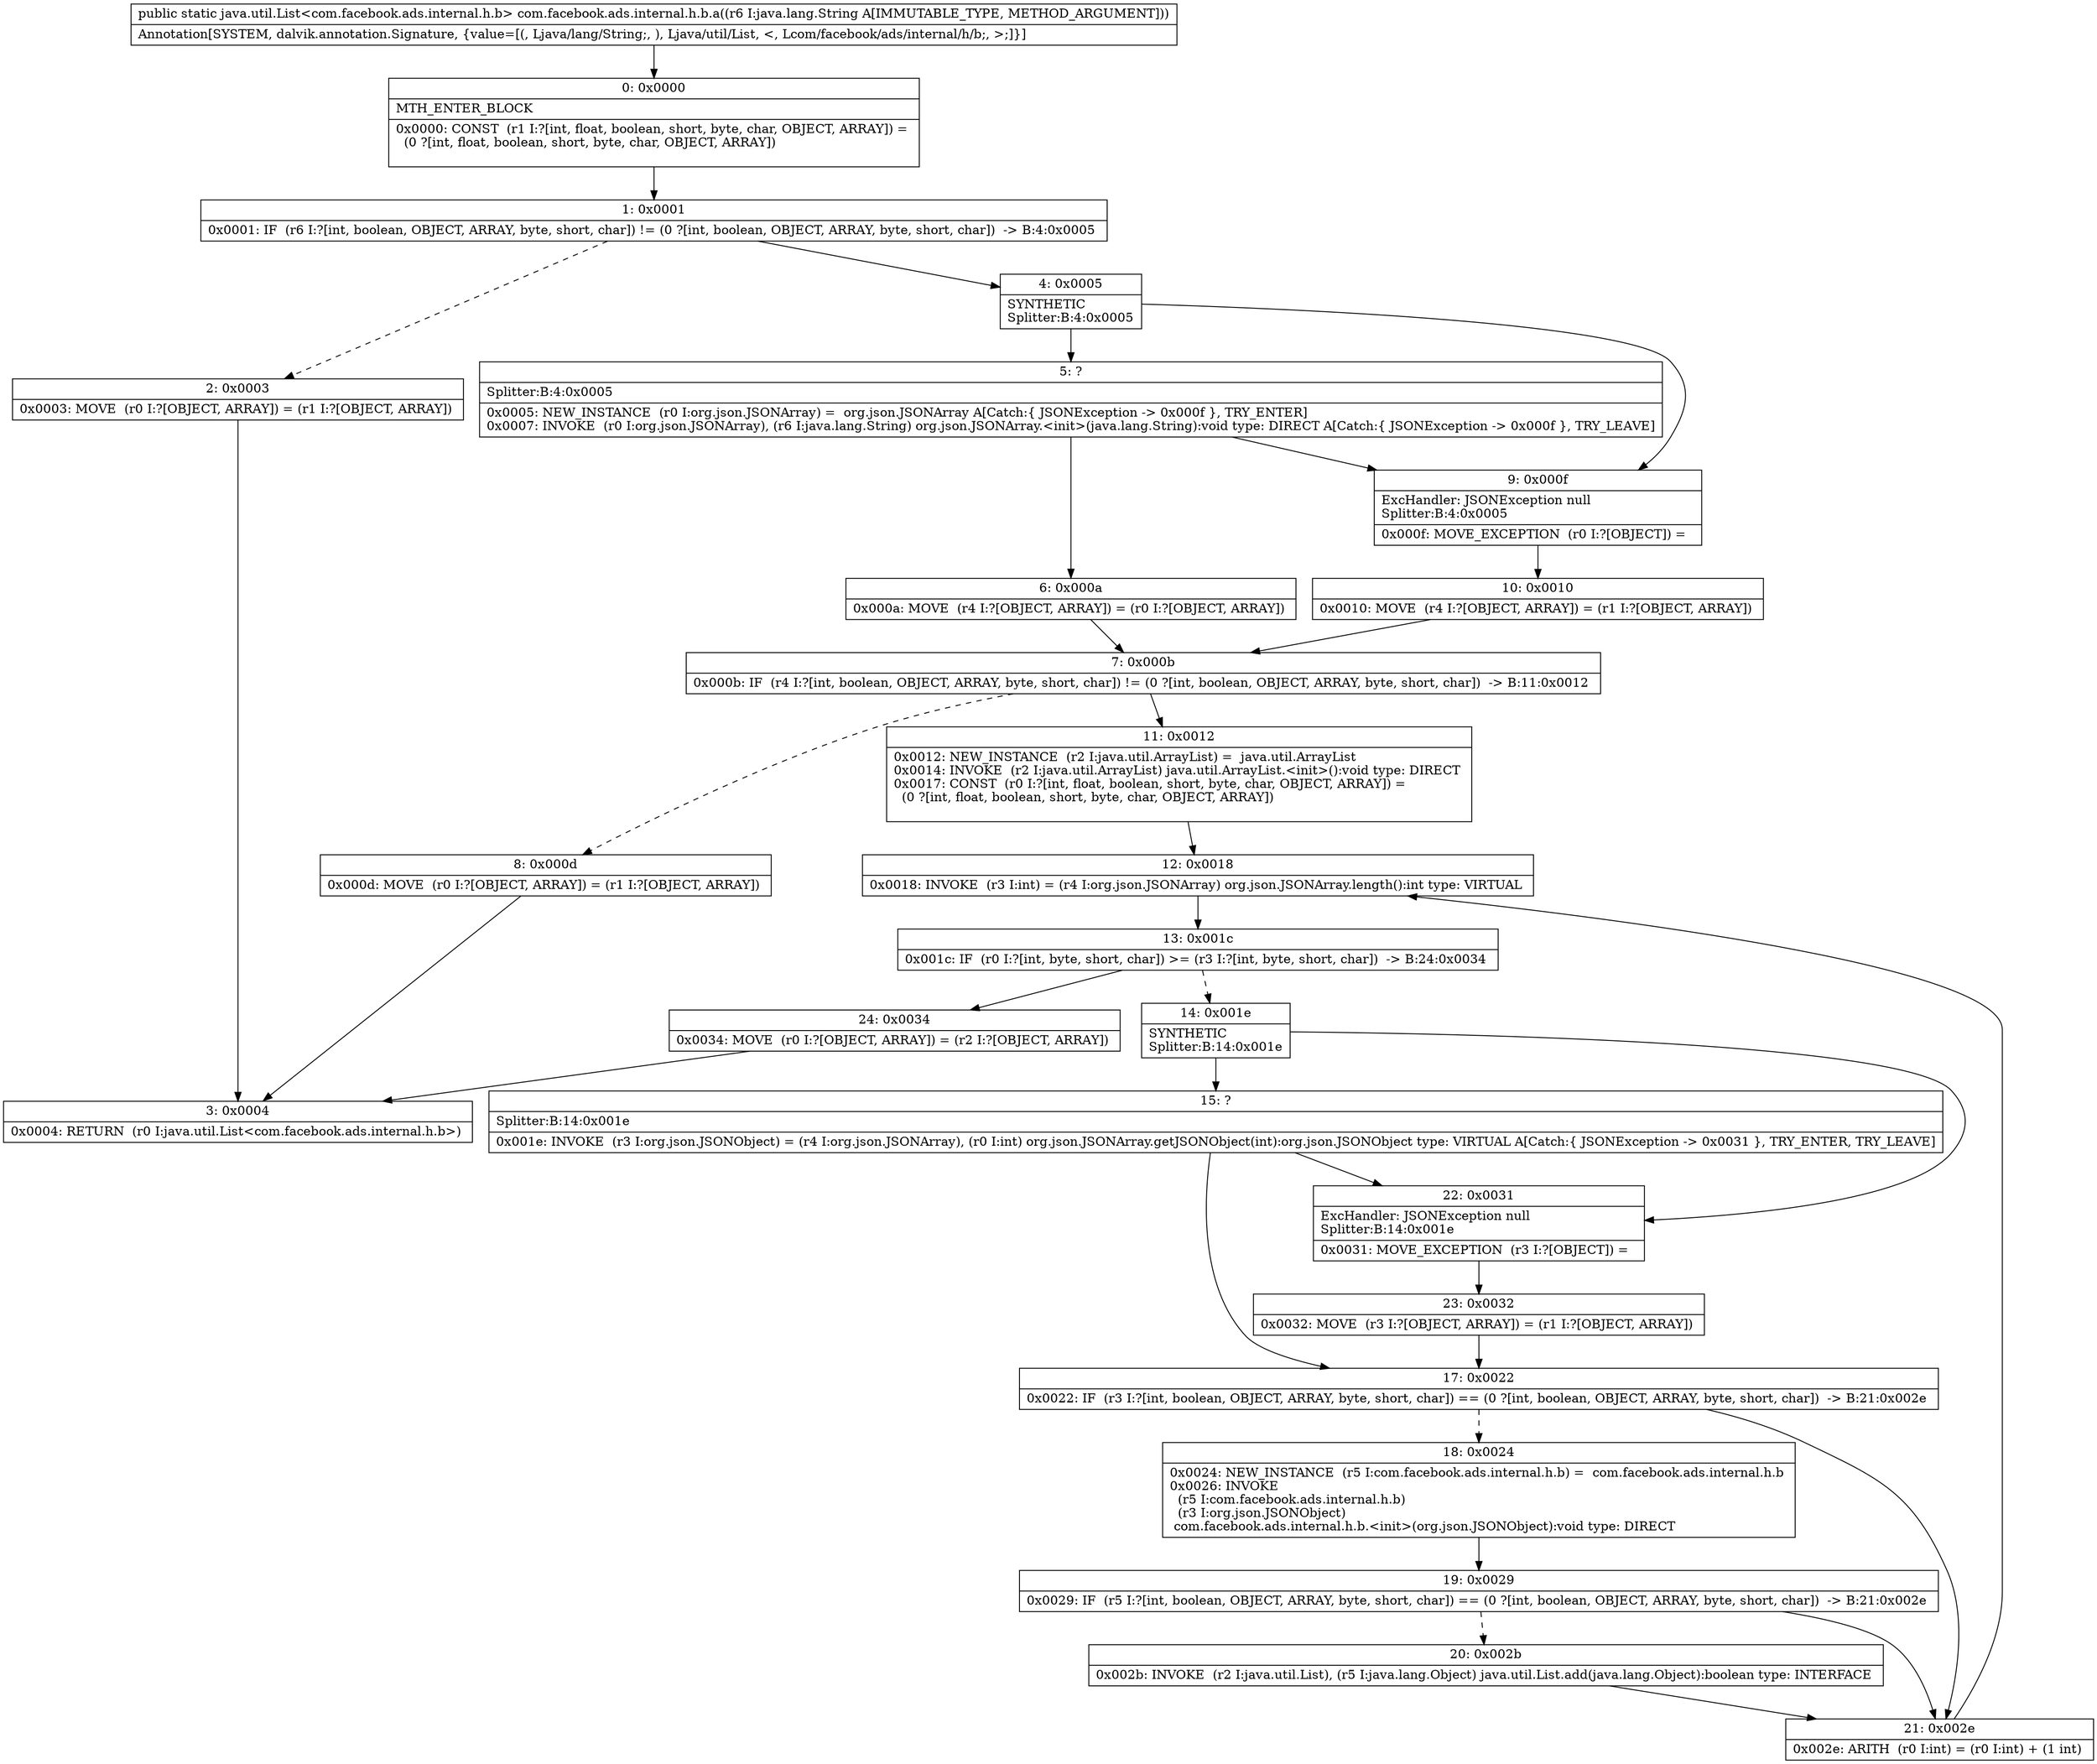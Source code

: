 digraph "CFG forcom.facebook.ads.internal.h.b.a(Ljava\/lang\/String;)Ljava\/util\/List;" {
Node_0 [shape=record,label="{0\:\ 0x0000|MTH_ENTER_BLOCK\l|0x0000: CONST  (r1 I:?[int, float, boolean, short, byte, char, OBJECT, ARRAY]) = \l  (0 ?[int, float, boolean, short, byte, char, OBJECT, ARRAY])\l \l}"];
Node_1 [shape=record,label="{1\:\ 0x0001|0x0001: IF  (r6 I:?[int, boolean, OBJECT, ARRAY, byte, short, char]) != (0 ?[int, boolean, OBJECT, ARRAY, byte, short, char])  \-\> B:4:0x0005 \l}"];
Node_2 [shape=record,label="{2\:\ 0x0003|0x0003: MOVE  (r0 I:?[OBJECT, ARRAY]) = (r1 I:?[OBJECT, ARRAY]) \l}"];
Node_3 [shape=record,label="{3\:\ 0x0004|0x0004: RETURN  (r0 I:java.util.List\<com.facebook.ads.internal.h.b\>) \l}"];
Node_4 [shape=record,label="{4\:\ 0x0005|SYNTHETIC\lSplitter:B:4:0x0005\l}"];
Node_5 [shape=record,label="{5\:\ ?|Splitter:B:4:0x0005\l|0x0005: NEW_INSTANCE  (r0 I:org.json.JSONArray) =  org.json.JSONArray A[Catch:\{ JSONException \-\> 0x000f \}, TRY_ENTER]\l0x0007: INVOKE  (r0 I:org.json.JSONArray), (r6 I:java.lang.String) org.json.JSONArray.\<init\>(java.lang.String):void type: DIRECT A[Catch:\{ JSONException \-\> 0x000f \}, TRY_LEAVE]\l}"];
Node_6 [shape=record,label="{6\:\ 0x000a|0x000a: MOVE  (r4 I:?[OBJECT, ARRAY]) = (r0 I:?[OBJECT, ARRAY]) \l}"];
Node_7 [shape=record,label="{7\:\ 0x000b|0x000b: IF  (r4 I:?[int, boolean, OBJECT, ARRAY, byte, short, char]) != (0 ?[int, boolean, OBJECT, ARRAY, byte, short, char])  \-\> B:11:0x0012 \l}"];
Node_8 [shape=record,label="{8\:\ 0x000d|0x000d: MOVE  (r0 I:?[OBJECT, ARRAY]) = (r1 I:?[OBJECT, ARRAY]) \l}"];
Node_9 [shape=record,label="{9\:\ 0x000f|ExcHandler: JSONException null\lSplitter:B:4:0x0005\l|0x000f: MOVE_EXCEPTION  (r0 I:?[OBJECT]) =  \l}"];
Node_10 [shape=record,label="{10\:\ 0x0010|0x0010: MOVE  (r4 I:?[OBJECT, ARRAY]) = (r1 I:?[OBJECT, ARRAY]) \l}"];
Node_11 [shape=record,label="{11\:\ 0x0012|0x0012: NEW_INSTANCE  (r2 I:java.util.ArrayList) =  java.util.ArrayList \l0x0014: INVOKE  (r2 I:java.util.ArrayList) java.util.ArrayList.\<init\>():void type: DIRECT \l0x0017: CONST  (r0 I:?[int, float, boolean, short, byte, char, OBJECT, ARRAY]) = \l  (0 ?[int, float, boolean, short, byte, char, OBJECT, ARRAY])\l \l}"];
Node_12 [shape=record,label="{12\:\ 0x0018|0x0018: INVOKE  (r3 I:int) = (r4 I:org.json.JSONArray) org.json.JSONArray.length():int type: VIRTUAL \l}"];
Node_13 [shape=record,label="{13\:\ 0x001c|0x001c: IF  (r0 I:?[int, byte, short, char]) \>= (r3 I:?[int, byte, short, char])  \-\> B:24:0x0034 \l}"];
Node_14 [shape=record,label="{14\:\ 0x001e|SYNTHETIC\lSplitter:B:14:0x001e\l}"];
Node_15 [shape=record,label="{15\:\ ?|Splitter:B:14:0x001e\l|0x001e: INVOKE  (r3 I:org.json.JSONObject) = (r4 I:org.json.JSONArray), (r0 I:int) org.json.JSONArray.getJSONObject(int):org.json.JSONObject type: VIRTUAL A[Catch:\{ JSONException \-\> 0x0031 \}, TRY_ENTER, TRY_LEAVE]\l}"];
Node_17 [shape=record,label="{17\:\ 0x0022|0x0022: IF  (r3 I:?[int, boolean, OBJECT, ARRAY, byte, short, char]) == (0 ?[int, boolean, OBJECT, ARRAY, byte, short, char])  \-\> B:21:0x002e \l}"];
Node_18 [shape=record,label="{18\:\ 0x0024|0x0024: NEW_INSTANCE  (r5 I:com.facebook.ads.internal.h.b) =  com.facebook.ads.internal.h.b \l0x0026: INVOKE  \l  (r5 I:com.facebook.ads.internal.h.b)\l  (r3 I:org.json.JSONObject)\l com.facebook.ads.internal.h.b.\<init\>(org.json.JSONObject):void type: DIRECT \l}"];
Node_19 [shape=record,label="{19\:\ 0x0029|0x0029: IF  (r5 I:?[int, boolean, OBJECT, ARRAY, byte, short, char]) == (0 ?[int, boolean, OBJECT, ARRAY, byte, short, char])  \-\> B:21:0x002e \l}"];
Node_20 [shape=record,label="{20\:\ 0x002b|0x002b: INVOKE  (r2 I:java.util.List), (r5 I:java.lang.Object) java.util.List.add(java.lang.Object):boolean type: INTERFACE \l}"];
Node_21 [shape=record,label="{21\:\ 0x002e|0x002e: ARITH  (r0 I:int) = (r0 I:int) + (1 int) \l}"];
Node_22 [shape=record,label="{22\:\ 0x0031|ExcHandler: JSONException null\lSplitter:B:14:0x001e\l|0x0031: MOVE_EXCEPTION  (r3 I:?[OBJECT]) =  \l}"];
Node_23 [shape=record,label="{23\:\ 0x0032|0x0032: MOVE  (r3 I:?[OBJECT, ARRAY]) = (r1 I:?[OBJECT, ARRAY]) \l}"];
Node_24 [shape=record,label="{24\:\ 0x0034|0x0034: MOVE  (r0 I:?[OBJECT, ARRAY]) = (r2 I:?[OBJECT, ARRAY]) \l}"];
MethodNode[shape=record,label="{public static java.util.List\<com.facebook.ads.internal.h.b\> com.facebook.ads.internal.h.b.a((r6 I:java.lang.String A[IMMUTABLE_TYPE, METHOD_ARGUMENT]))  | Annotation[SYSTEM, dalvik.annotation.Signature, \{value=[(, Ljava\/lang\/String;, ), Ljava\/util\/List, \<, Lcom\/facebook\/ads\/internal\/h\/b;, \>;]\}]\l}"];
MethodNode -> Node_0;
Node_0 -> Node_1;
Node_1 -> Node_2[style=dashed];
Node_1 -> Node_4;
Node_2 -> Node_3;
Node_4 -> Node_5;
Node_4 -> Node_9;
Node_5 -> Node_6;
Node_5 -> Node_9;
Node_6 -> Node_7;
Node_7 -> Node_8[style=dashed];
Node_7 -> Node_11;
Node_8 -> Node_3;
Node_9 -> Node_10;
Node_10 -> Node_7;
Node_11 -> Node_12;
Node_12 -> Node_13;
Node_13 -> Node_14[style=dashed];
Node_13 -> Node_24;
Node_14 -> Node_15;
Node_14 -> Node_22;
Node_15 -> Node_22;
Node_15 -> Node_17;
Node_17 -> Node_18[style=dashed];
Node_17 -> Node_21;
Node_18 -> Node_19;
Node_19 -> Node_20[style=dashed];
Node_19 -> Node_21;
Node_20 -> Node_21;
Node_21 -> Node_12;
Node_22 -> Node_23;
Node_23 -> Node_17;
Node_24 -> Node_3;
}

